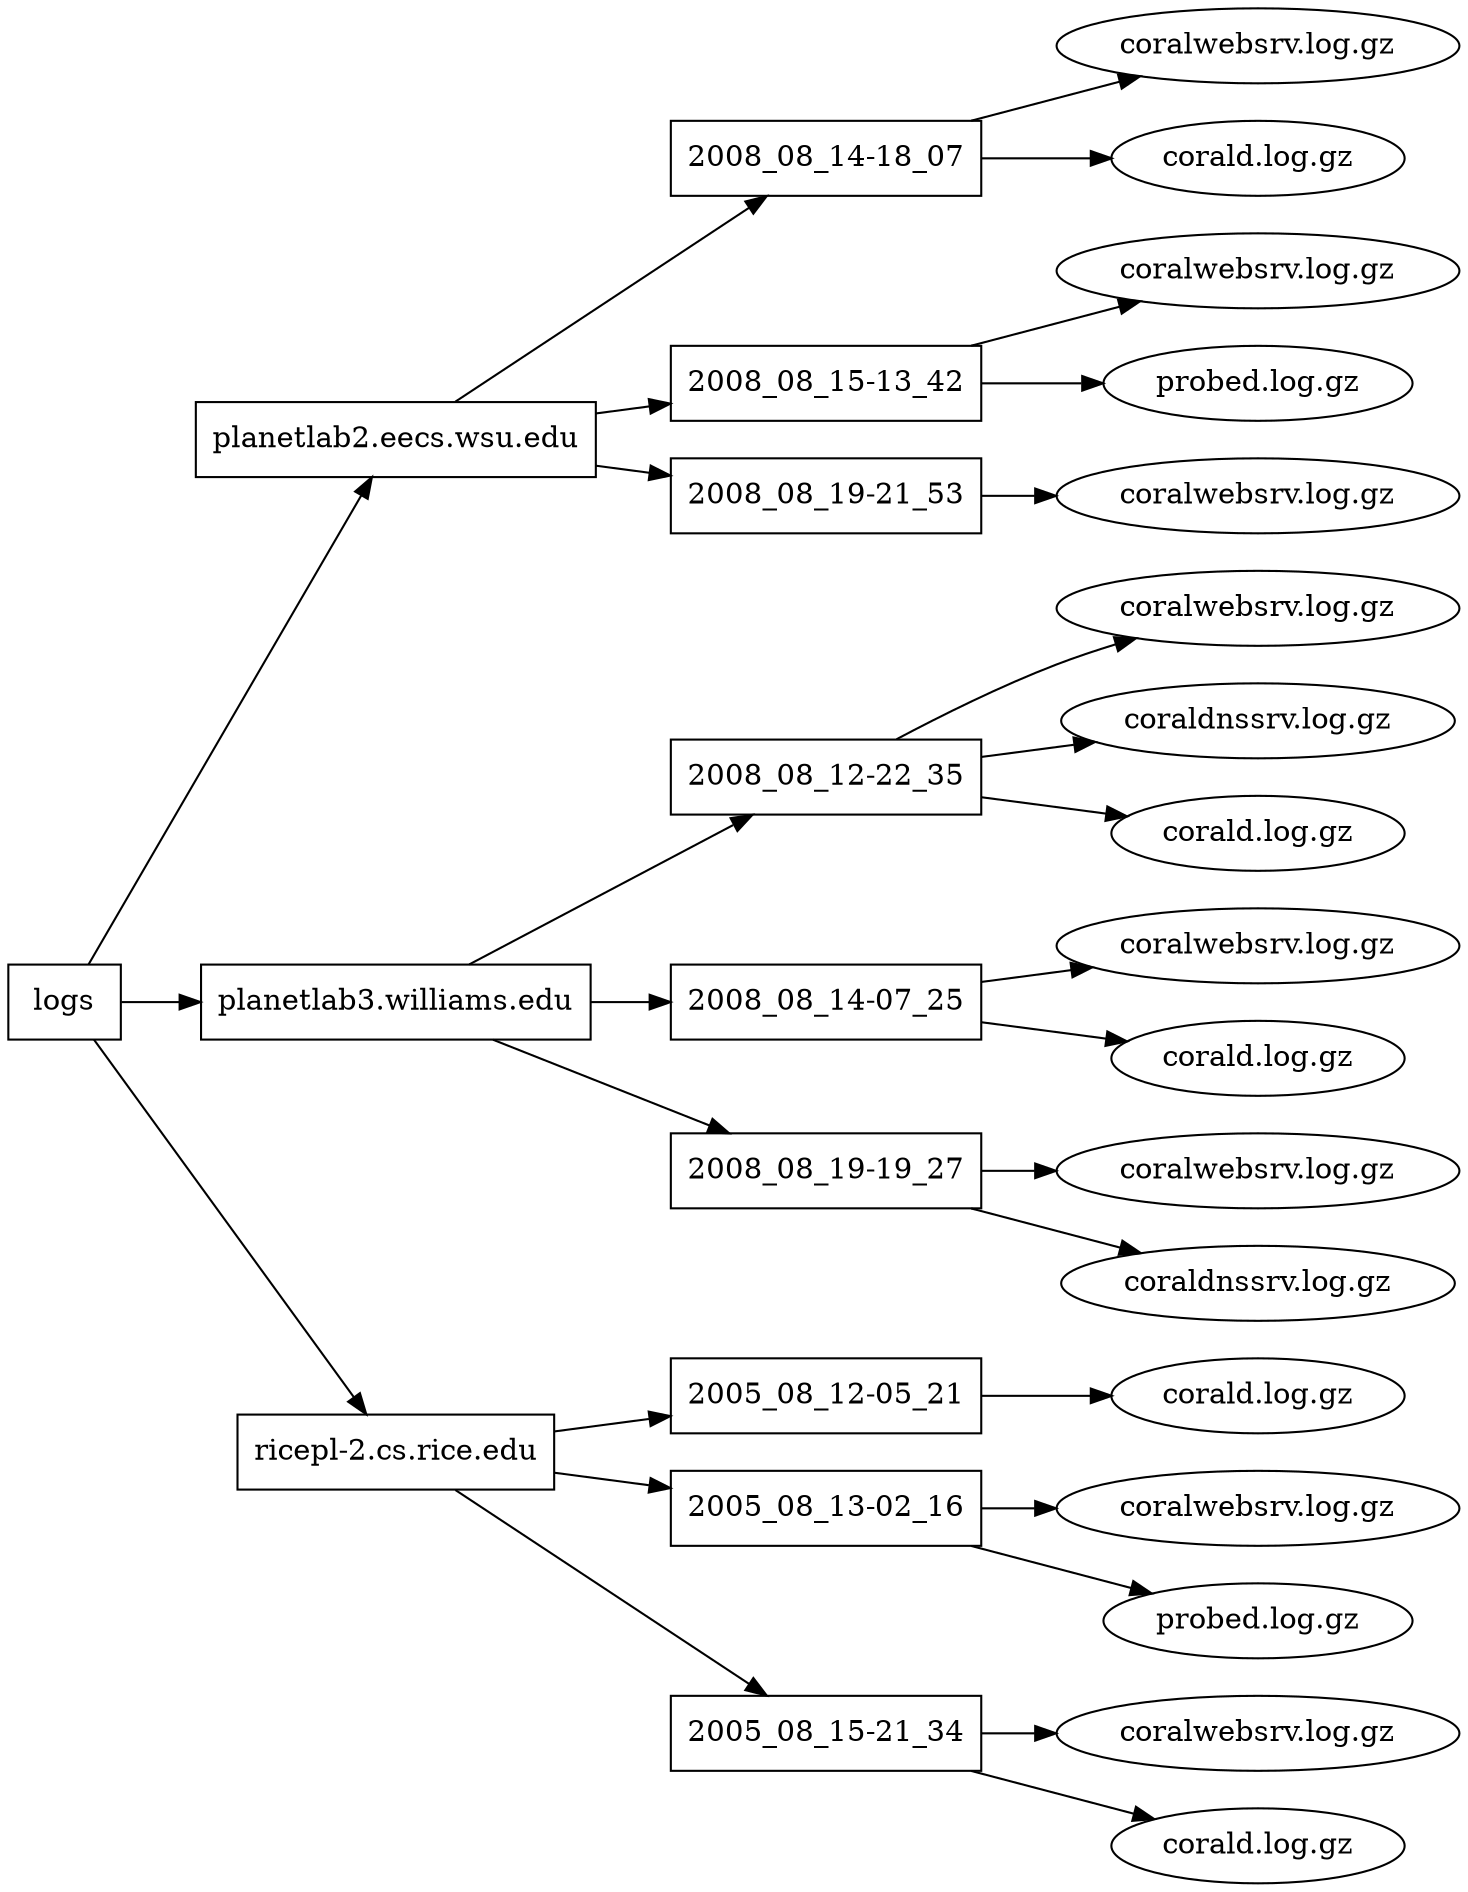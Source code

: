 digraph Coral {
  rankdir=LR;
  top -> h1;
  top -> h2;
  top -> h3; 
  h1 -> h1d1 
  h1d1 -> h1d1w; 
  h1d1 -> h1d1d; 
  h1 -> h1d2
  h1d2 -> h1d2w;  
  h1d2 -> h1d2p;  
  h1 -> h1d3
  h1d3 -> h1d3w; 
  h2 -> h2d1
  h2d1 -> h2d1w;
  h2d1 -> h2d1n;
  h2d1 -> h2d1p;
  h2 -> h2d2
  h2d2 -> h2d2w; 
  h2d2 -> h2d2d; 
  h2 -> h2d3
  h2d3 -> h2d3w; 
  h2d3 -> h2d3d; 
  h3 -> h3d1
  h3d1 -> h3d1d; 
  h3 -> h3d2
  h3d2 -> h3d2w; 
  h3d2 -> h3d2p; 
  h3 -> h3d3
  h3d3 -> h3d3w; 
  h3d3 -> h3d3d; 
  top [ shape=box, label="logs" ];
  h1 [ shape=box, label="planetlab2.eecs.wsu.edu"];
  h2 [ shape=box, label="planetlab3.williams.edu"];
  h3 [ shape=box, label="ricepl-2.cs.rice.edu"];
  h1d1 [ shape=box, label="2008_08_14-18_07" ] 
  h1d2 [ shape=box, label="2008_08_15-13_42" ]
  h1d3 [ shape=box, label="2008_08_19-21_53" ]
  h2d1 [ shape=box, label="2008_08_12-22_35" ]
  h2d2 [ shape=box, label="2008_08_14-07_25" ]
  h2d3 [ shape=box, label="2008_08_19-19_27" ]
  h3d1 [ shape=box, label="2005_08_12-05_21" ]
  h3d2 [ shape=box, label="2005_08_13-02_16" ]   
  h3d3 [ shape=box, label="2005_08_15-21_34" ]
  h1d1w [ label="coralwebsrv.log.gz" ];
  h1d1d [ label="corald.log.gz" ];
  h1d2w [ label="coralwebsrv.log.gz" ];
  h1d2p [ label="probed.log.gz" ];
  h1d3w [ label="coralwebsrv.log.gz" ];
  h2d1w [ label="coralwebsrv.log.gz" ];
  h2d1n [ label="coraldnssrv.log.gz" ];
  h2d1p [ label="corald.log.gz" ];
  h2d2w [ label="coralwebsrv.log.gz" ];
  h2d2d [ label="corald.log.gz" ];
  h2d3w [ label="coralwebsrv.log.gz" ];
  h2d3d [ label="coraldnssrv.log.gz" ];
  h3d1d [ label="corald.log.gz" ];
  h3d2w [ label="coralwebsrv.log.gz" ];
  h3d2p [ label="probed.log.gz" ];
  h3d3w [ label="coralwebsrv.log.gz" ];
  h3d3d [ label="corald.log.gz" ];
} 



